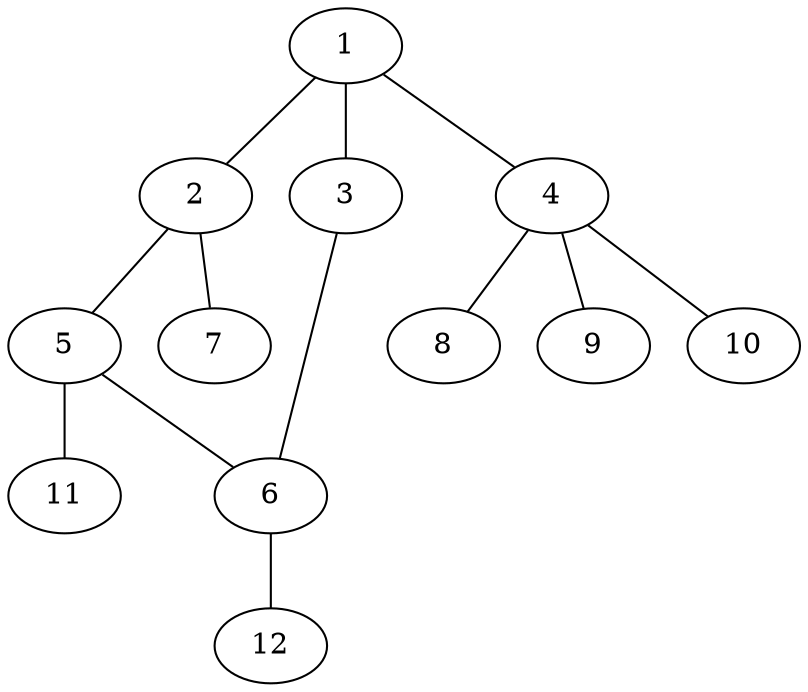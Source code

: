 graph molecule_218 {
	1	 [chem=C];
	2	 [chem=N];
	1 -- 2	 [valence=1];
	3	 [chem=N];
	1 -- 3	 [valence=2];
	4	 [chem=C];
	1 -- 4	 [valence=1];
	5	 [chem=C];
	2 -- 5	 [valence=1];
	7	 [chem=H];
	2 -- 7	 [valence=1];
	6	 [chem=C];
	3 -- 6	 [valence=1];
	8	 [chem=H];
	4 -- 8	 [valence=1];
	9	 [chem=H];
	4 -- 9	 [valence=1];
	10	 [chem=H];
	4 -- 10	 [valence=1];
	5 -- 6	 [valence=2];
	11	 [chem=H];
	5 -- 11	 [valence=1];
	12	 [chem=H];
	6 -- 12	 [valence=1];
}
